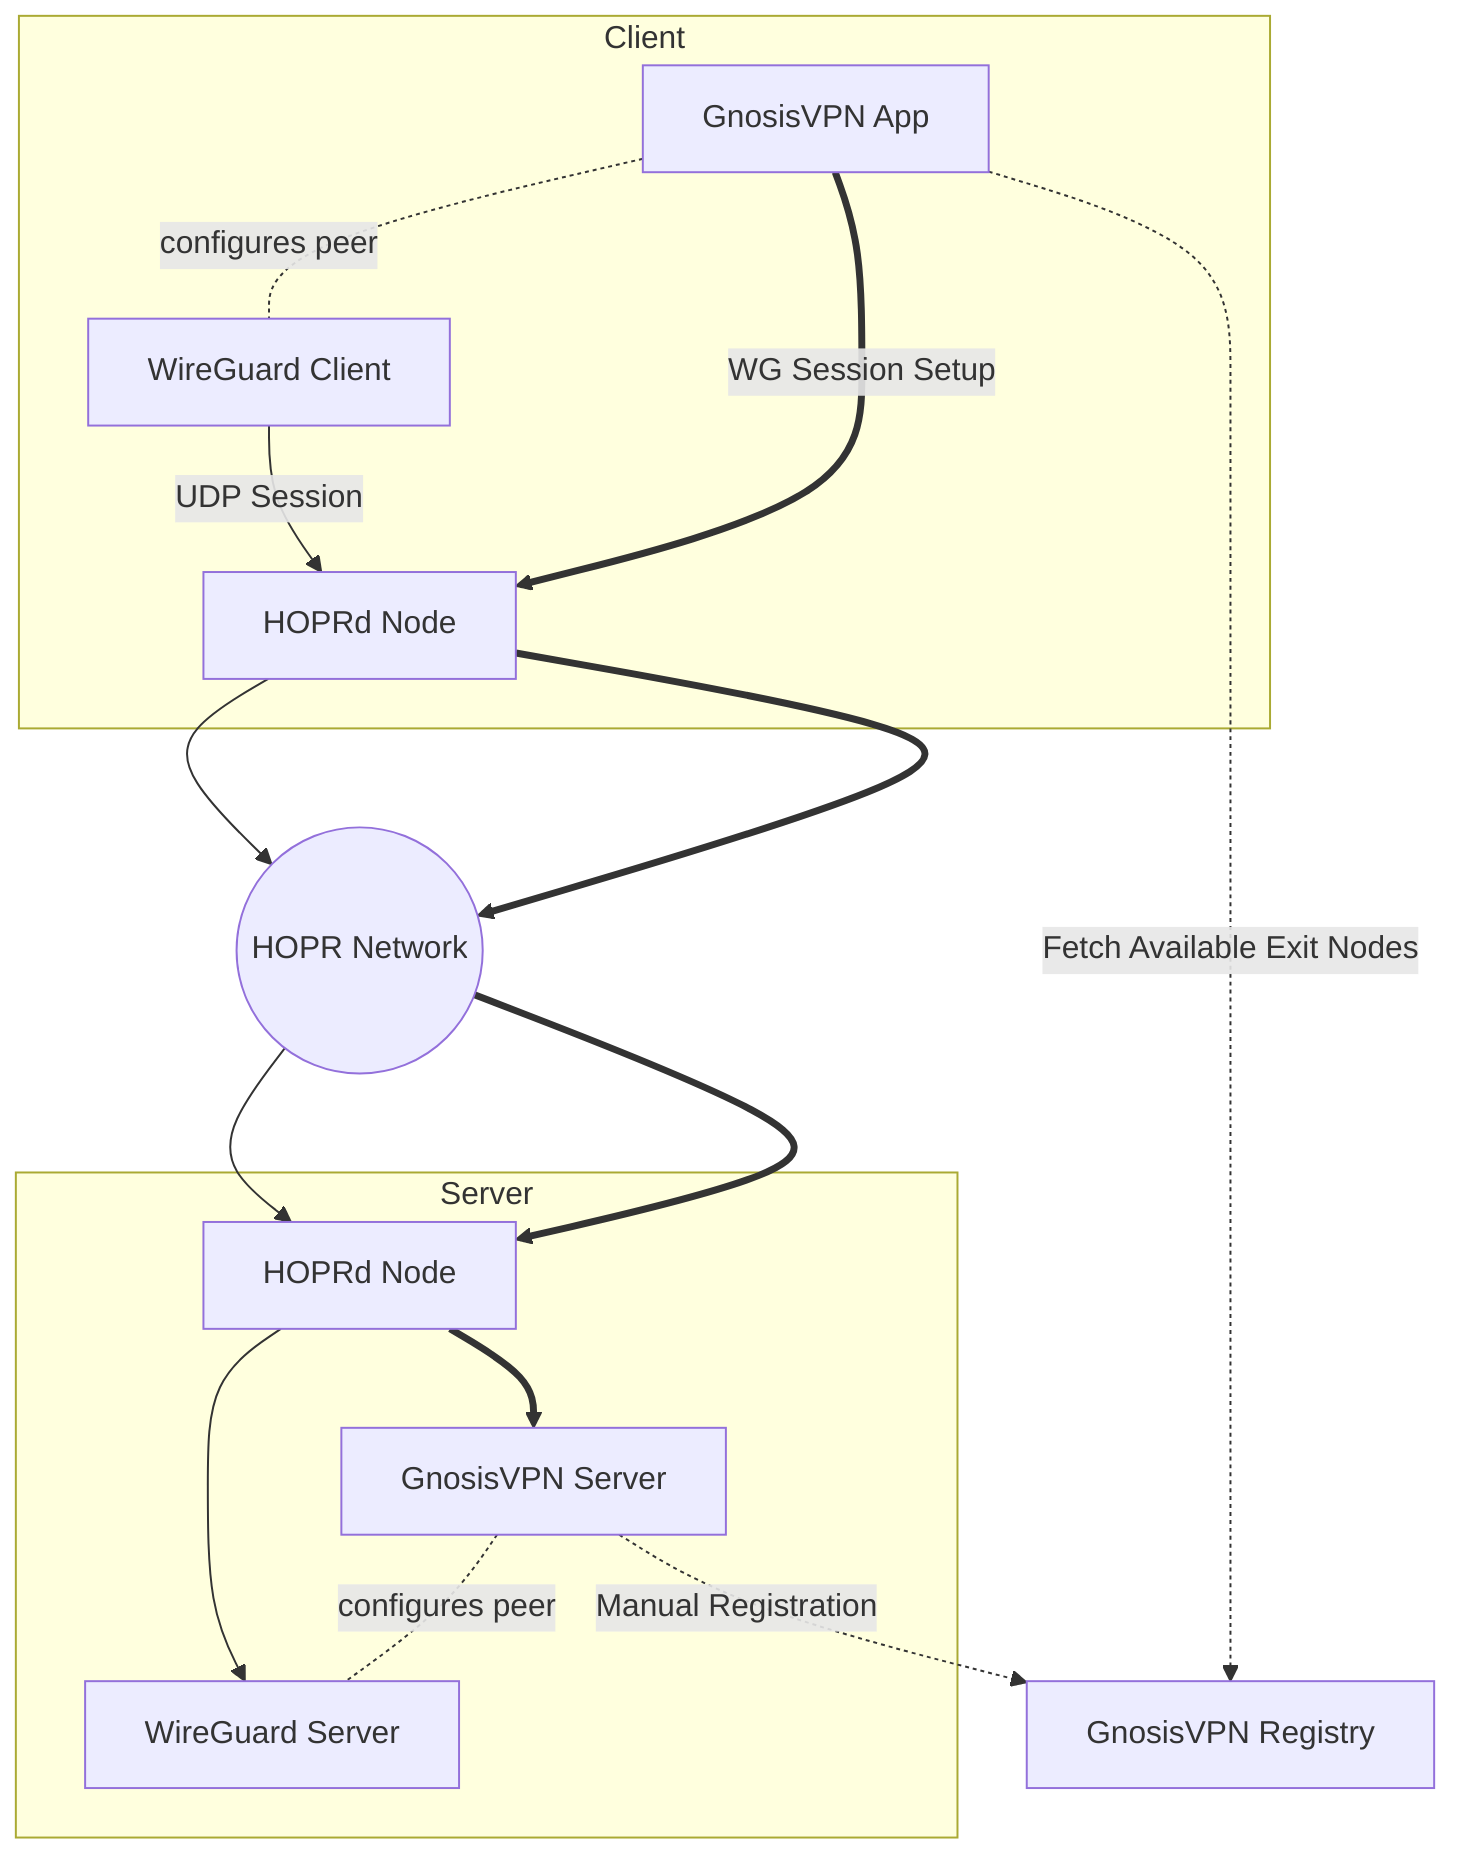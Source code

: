 ---
Title: GnosisVPN Client-Server Interaction
---
graph TB
    subgraph Client
        hoprd["HOPRd Node"]
        gnosisvpn["GnosisVPN App"]
        wg["WireGuard Client"]
        gnosisvpn -. configures peer .- wg
    end
    subgraph Server
        ex_hoprd["HOPRd Node"]
        ex_gnosisvpn["GnosisVPN Server"]
        ex_wg["WireGuard Server"]
        ex_gnosisvpn -. configures peer .- ex_wg
    end
    hopr_network(("HOPR Network"))
    registry["GnosisVPN Registry"]
    gnosisvpn == WG Session Setup ==> hoprd ==> hopr_network ==> ex_hoprd ==> ex_gnosisvpn
    wg -- UDP Session --> hoprd --> hopr_network --> ex_hoprd --> ex_wg
    gnosisvpn -. Fetch Available Exit Nodes .-> registry
    ex_gnosisvpn -. Manual Registration .-> registry